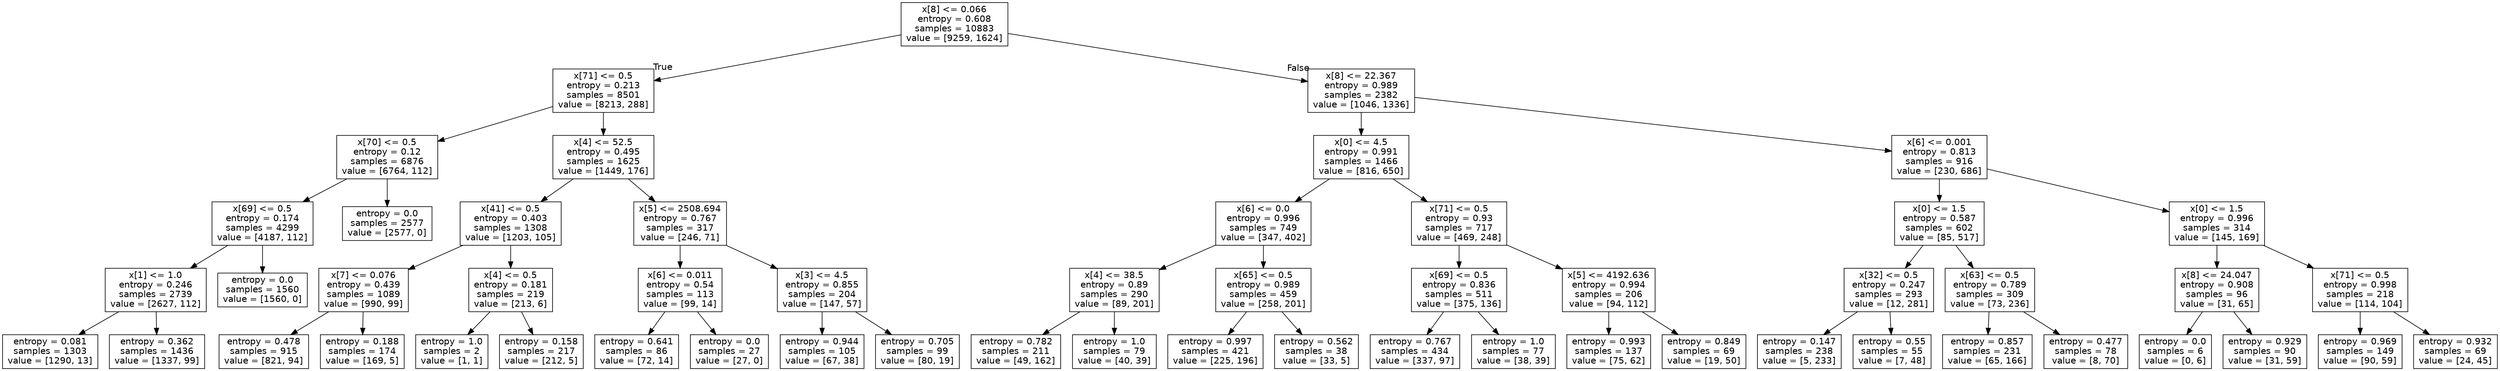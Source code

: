 digraph Tree {
node [shape=box, fontname="helvetica"] ;
edge [fontname="helvetica"] ;
0 [label="x[8] <= 0.066\nentropy = 0.608\nsamples = 10883\nvalue = [9259, 1624]"] ;
1 [label="x[71] <= 0.5\nentropy = 0.213\nsamples = 8501\nvalue = [8213, 288]"] ;
0 -> 1 [labeldistance=2.5, labelangle=45, headlabel="True"] ;
2 [label="x[70] <= 0.5\nentropy = 0.12\nsamples = 6876\nvalue = [6764, 112]"] ;
1 -> 2 ;
3 [label="x[69] <= 0.5\nentropy = 0.174\nsamples = 4299\nvalue = [4187, 112]"] ;
2 -> 3 ;
4 [label="x[1] <= 1.0\nentropy = 0.246\nsamples = 2739\nvalue = [2627, 112]"] ;
3 -> 4 ;
5 [label="entropy = 0.081\nsamples = 1303\nvalue = [1290, 13]"] ;
4 -> 5 ;
6 [label="entropy = 0.362\nsamples = 1436\nvalue = [1337, 99]"] ;
4 -> 6 ;
7 [label="entropy = 0.0\nsamples = 1560\nvalue = [1560, 0]"] ;
3 -> 7 ;
8 [label="entropy = 0.0\nsamples = 2577\nvalue = [2577, 0]"] ;
2 -> 8 ;
9 [label="x[4] <= 52.5\nentropy = 0.495\nsamples = 1625\nvalue = [1449, 176]"] ;
1 -> 9 ;
10 [label="x[41] <= 0.5\nentropy = 0.403\nsamples = 1308\nvalue = [1203, 105]"] ;
9 -> 10 ;
11 [label="x[7] <= 0.076\nentropy = 0.439\nsamples = 1089\nvalue = [990, 99]"] ;
10 -> 11 ;
12 [label="entropy = 0.478\nsamples = 915\nvalue = [821, 94]"] ;
11 -> 12 ;
13 [label="entropy = 0.188\nsamples = 174\nvalue = [169, 5]"] ;
11 -> 13 ;
14 [label="x[4] <= 0.5\nentropy = 0.181\nsamples = 219\nvalue = [213, 6]"] ;
10 -> 14 ;
15 [label="entropy = 1.0\nsamples = 2\nvalue = [1, 1]"] ;
14 -> 15 ;
16 [label="entropy = 0.158\nsamples = 217\nvalue = [212, 5]"] ;
14 -> 16 ;
17 [label="x[5] <= 2508.694\nentropy = 0.767\nsamples = 317\nvalue = [246, 71]"] ;
9 -> 17 ;
18 [label="x[6] <= 0.011\nentropy = 0.54\nsamples = 113\nvalue = [99, 14]"] ;
17 -> 18 ;
19 [label="entropy = 0.641\nsamples = 86\nvalue = [72, 14]"] ;
18 -> 19 ;
20 [label="entropy = 0.0\nsamples = 27\nvalue = [27, 0]"] ;
18 -> 20 ;
21 [label="x[3] <= 4.5\nentropy = 0.855\nsamples = 204\nvalue = [147, 57]"] ;
17 -> 21 ;
22 [label="entropy = 0.944\nsamples = 105\nvalue = [67, 38]"] ;
21 -> 22 ;
23 [label="entropy = 0.705\nsamples = 99\nvalue = [80, 19]"] ;
21 -> 23 ;
24 [label="x[8] <= 22.367\nentropy = 0.989\nsamples = 2382\nvalue = [1046, 1336]"] ;
0 -> 24 [labeldistance=2.5, labelangle=-45, headlabel="False"] ;
25 [label="x[0] <= 4.5\nentropy = 0.991\nsamples = 1466\nvalue = [816, 650]"] ;
24 -> 25 ;
26 [label="x[6] <= 0.0\nentropy = 0.996\nsamples = 749\nvalue = [347, 402]"] ;
25 -> 26 ;
27 [label="x[4] <= 38.5\nentropy = 0.89\nsamples = 290\nvalue = [89, 201]"] ;
26 -> 27 ;
28 [label="entropy = 0.782\nsamples = 211\nvalue = [49, 162]"] ;
27 -> 28 ;
29 [label="entropy = 1.0\nsamples = 79\nvalue = [40, 39]"] ;
27 -> 29 ;
30 [label="x[65] <= 0.5\nentropy = 0.989\nsamples = 459\nvalue = [258, 201]"] ;
26 -> 30 ;
31 [label="entropy = 0.997\nsamples = 421\nvalue = [225, 196]"] ;
30 -> 31 ;
32 [label="entropy = 0.562\nsamples = 38\nvalue = [33, 5]"] ;
30 -> 32 ;
33 [label="x[71] <= 0.5\nentropy = 0.93\nsamples = 717\nvalue = [469, 248]"] ;
25 -> 33 ;
34 [label="x[69] <= 0.5\nentropy = 0.836\nsamples = 511\nvalue = [375, 136]"] ;
33 -> 34 ;
35 [label="entropy = 0.767\nsamples = 434\nvalue = [337, 97]"] ;
34 -> 35 ;
36 [label="entropy = 1.0\nsamples = 77\nvalue = [38, 39]"] ;
34 -> 36 ;
37 [label="x[5] <= 4192.636\nentropy = 0.994\nsamples = 206\nvalue = [94, 112]"] ;
33 -> 37 ;
38 [label="entropy = 0.993\nsamples = 137\nvalue = [75, 62]"] ;
37 -> 38 ;
39 [label="entropy = 0.849\nsamples = 69\nvalue = [19, 50]"] ;
37 -> 39 ;
40 [label="x[6] <= 0.001\nentropy = 0.813\nsamples = 916\nvalue = [230, 686]"] ;
24 -> 40 ;
41 [label="x[0] <= 1.5\nentropy = 0.587\nsamples = 602\nvalue = [85, 517]"] ;
40 -> 41 ;
42 [label="x[32] <= 0.5\nentropy = 0.247\nsamples = 293\nvalue = [12, 281]"] ;
41 -> 42 ;
43 [label="entropy = 0.147\nsamples = 238\nvalue = [5, 233]"] ;
42 -> 43 ;
44 [label="entropy = 0.55\nsamples = 55\nvalue = [7, 48]"] ;
42 -> 44 ;
45 [label="x[63] <= 0.5\nentropy = 0.789\nsamples = 309\nvalue = [73, 236]"] ;
41 -> 45 ;
46 [label="entropy = 0.857\nsamples = 231\nvalue = [65, 166]"] ;
45 -> 46 ;
47 [label="entropy = 0.477\nsamples = 78\nvalue = [8, 70]"] ;
45 -> 47 ;
48 [label="x[0] <= 1.5\nentropy = 0.996\nsamples = 314\nvalue = [145, 169]"] ;
40 -> 48 ;
49 [label="x[8] <= 24.047\nentropy = 0.908\nsamples = 96\nvalue = [31, 65]"] ;
48 -> 49 ;
50 [label="entropy = 0.0\nsamples = 6\nvalue = [0, 6]"] ;
49 -> 50 ;
51 [label="entropy = 0.929\nsamples = 90\nvalue = [31, 59]"] ;
49 -> 51 ;
52 [label="x[71] <= 0.5\nentropy = 0.998\nsamples = 218\nvalue = [114, 104]"] ;
48 -> 52 ;
53 [label="entropy = 0.969\nsamples = 149\nvalue = [90, 59]"] ;
52 -> 53 ;
54 [label="entropy = 0.932\nsamples = 69\nvalue = [24, 45]"] ;
52 -> 54 ;
}